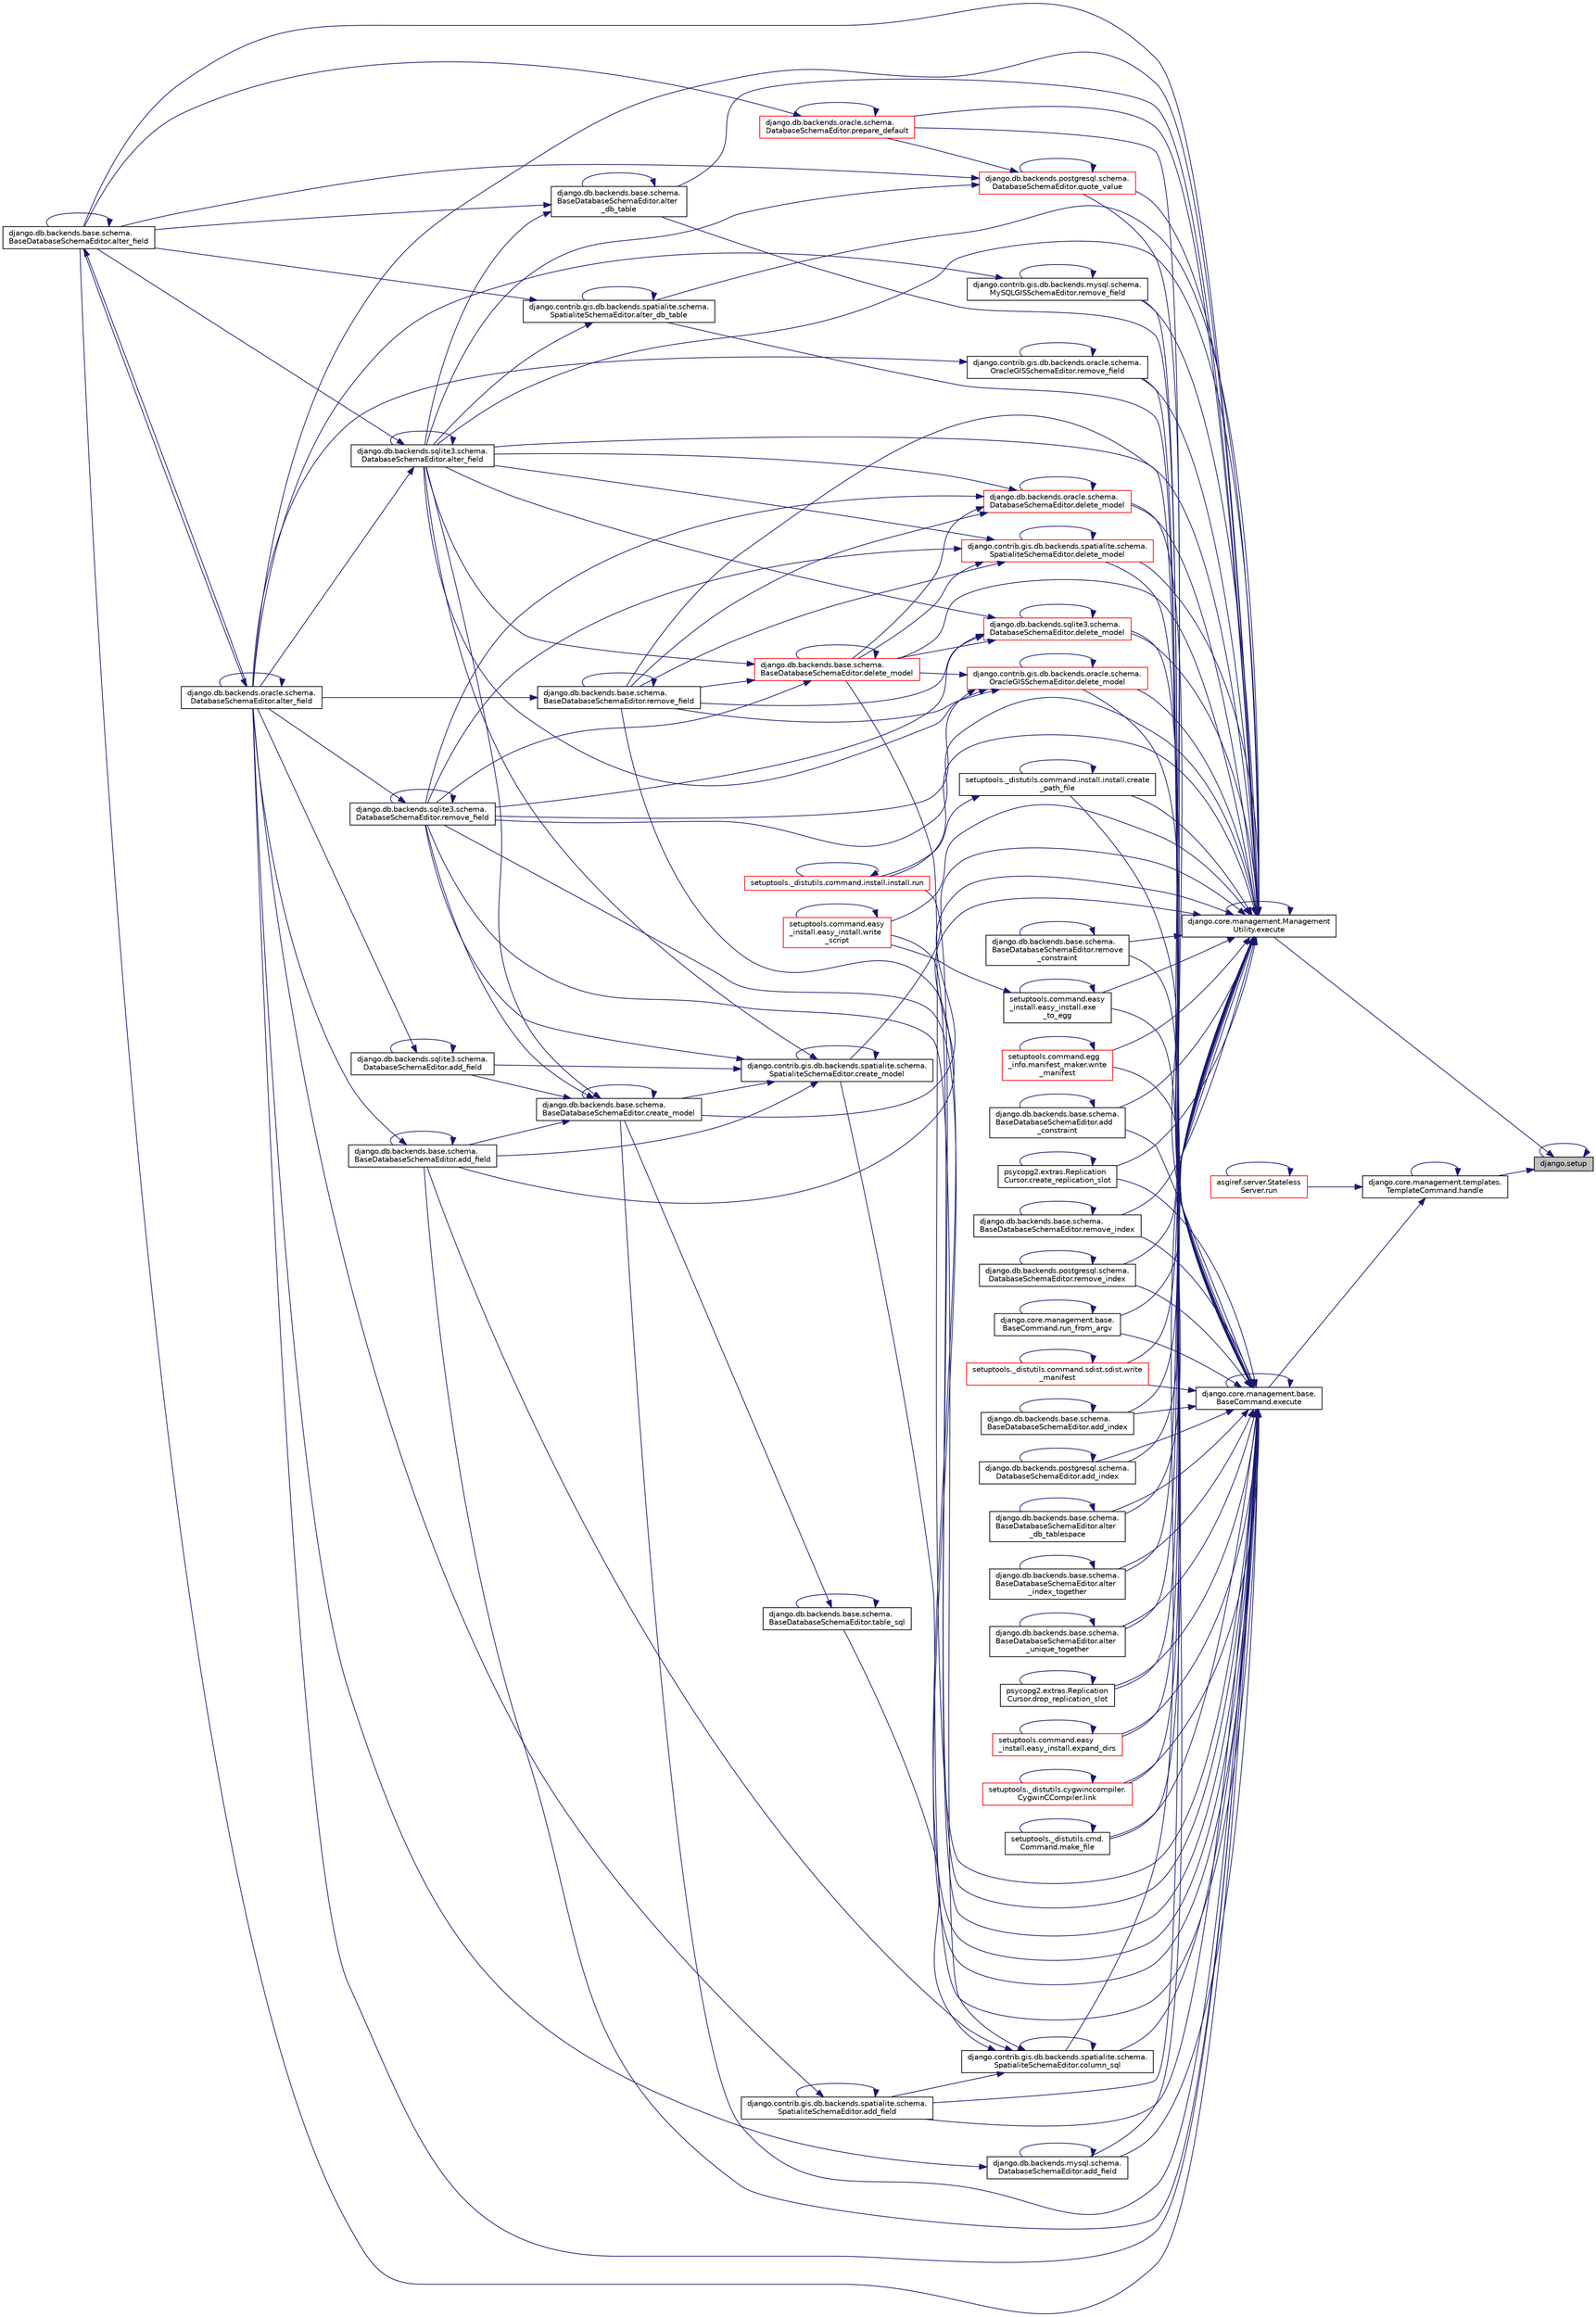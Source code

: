 digraph "django.setup"
{
 // LATEX_PDF_SIZE
  edge [fontname="Helvetica",fontsize="10",labelfontname="Helvetica",labelfontsize="10"];
  node [fontname="Helvetica",fontsize="10",shape=record];
  rankdir="RL";
  Node1 [label="django.setup",height=0.2,width=0.4,color="black", fillcolor="grey75", style="filled", fontcolor="black",tooltip=" "];
  Node1 -> Node2 [dir="back",color="midnightblue",fontsize="10",style="solid",fontname="Helvetica"];
  Node2 [label="django.core.management.Management\lUtility.execute",height=0.2,width=0.4,color="black", fillcolor="white", style="filled",URL="$dd/dbf/classdjango_1_1core_1_1management_1_1_management_utility.html#a0ce04752f34bec18d58356f1bda05b74",tooltip=" "];
  Node2 -> Node3 [dir="back",color="midnightblue",fontsize="10",style="solid",fontname="Helvetica"];
  Node3 [label="django.db.backends.base.schema.\lBaseDatabaseSchemaEditor.add\l_constraint",height=0.2,width=0.4,color="black", fillcolor="white", style="filled",URL="$d7/d55/classdjango_1_1db_1_1backends_1_1base_1_1schema_1_1_base_database_schema_editor.html#a61de1c3cba86c7877b5ea3a70022b6d4",tooltip=" "];
  Node3 -> Node3 [dir="back",color="midnightblue",fontsize="10",style="solid",fontname="Helvetica"];
  Node2 -> Node4 [dir="back",color="midnightblue",fontsize="10",style="solid",fontname="Helvetica"];
  Node4 [label="django.contrib.gis.db.backends.spatialite.schema.\lSpatialiteSchemaEditor.add_field",height=0.2,width=0.4,color="black", fillcolor="white", style="filled",URL="$da/dec/classdjango_1_1contrib_1_1gis_1_1db_1_1backends_1_1spatialite_1_1schema_1_1_spatialite_schema_editor.html#abb80ee8b31babcd12964eee5f00210e8",tooltip=" "];
  Node4 -> Node4 [dir="back",color="midnightblue",fontsize="10",style="solid",fontname="Helvetica"];
  Node4 -> Node5 [dir="back",color="midnightblue",fontsize="10",style="solid",fontname="Helvetica"];
  Node5 [label="django.db.backends.oracle.schema.\lDatabaseSchemaEditor.alter_field",height=0.2,width=0.4,color="black", fillcolor="white", style="filled",URL="$d7/db6/classdjango_1_1db_1_1backends_1_1oracle_1_1schema_1_1_database_schema_editor.html#a5b01701c9307285a003263949056a7d9",tooltip=" "];
  Node5 -> Node6 [dir="back",color="midnightblue",fontsize="10",style="solid",fontname="Helvetica"];
  Node6 [label="django.db.backends.base.schema.\lBaseDatabaseSchemaEditor.alter_field",height=0.2,width=0.4,color="black", fillcolor="white", style="filled",URL="$d7/d55/classdjango_1_1db_1_1backends_1_1base_1_1schema_1_1_base_database_schema_editor.html#a1e98c7754ae075b963c62a50de4b3009",tooltip=" "];
  Node6 -> Node6 [dir="back",color="midnightblue",fontsize="10",style="solid",fontname="Helvetica"];
  Node6 -> Node5 [dir="back",color="midnightblue",fontsize="10",style="solid",fontname="Helvetica"];
  Node5 -> Node5 [dir="back",color="midnightblue",fontsize="10",style="solid",fontname="Helvetica"];
  Node2 -> Node7 [dir="back",color="midnightblue",fontsize="10",style="solid",fontname="Helvetica"];
  Node7 [label="django.db.backends.base.schema.\lBaseDatabaseSchemaEditor.add_field",height=0.2,width=0.4,color="black", fillcolor="white", style="filled",URL="$d7/d55/classdjango_1_1db_1_1backends_1_1base_1_1schema_1_1_base_database_schema_editor.html#a84ef3042191ba412b44109adbff44be7",tooltip=" "];
  Node7 -> Node7 [dir="back",color="midnightblue",fontsize="10",style="solid",fontname="Helvetica"];
  Node7 -> Node5 [dir="back",color="midnightblue",fontsize="10",style="solid",fontname="Helvetica"];
  Node2 -> Node8 [dir="back",color="midnightblue",fontsize="10",style="solid",fontname="Helvetica"];
  Node8 [label="django.db.backends.mysql.schema.\lDatabaseSchemaEditor.add_field",height=0.2,width=0.4,color="black", fillcolor="white", style="filled",URL="$d7/d2a/classdjango_1_1db_1_1backends_1_1mysql_1_1schema_1_1_database_schema_editor.html#aaf7a2aa1f29921bab1bcb2ad3ba19a99",tooltip=" "];
  Node8 -> Node8 [dir="back",color="midnightblue",fontsize="10",style="solid",fontname="Helvetica"];
  Node8 -> Node5 [dir="back",color="midnightblue",fontsize="10",style="solid",fontname="Helvetica"];
  Node2 -> Node9 [dir="back",color="midnightblue",fontsize="10",style="solid",fontname="Helvetica"];
  Node9 [label="django.db.backends.base.schema.\lBaseDatabaseSchemaEditor.add_index",height=0.2,width=0.4,color="black", fillcolor="white", style="filled",URL="$d7/d55/classdjango_1_1db_1_1backends_1_1base_1_1schema_1_1_base_database_schema_editor.html#af979a7da196adbeb188880f18906e3a5",tooltip=" "];
  Node9 -> Node9 [dir="back",color="midnightblue",fontsize="10",style="solid",fontname="Helvetica"];
  Node2 -> Node10 [dir="back",color="midnightblue",fontsize="10",style="solid",fontname="Helvetica"];
  Node10 [label="django.db.backends.postgresql.schema.\lDatabaseSchemaEditor.add_index",height=0.2,width=0.4,color="black", fillcolor="white", style="filled",URL="$d9/d06/classdjango_1_1db_1_1backends_1_1postgresql_1_1schema_1_1_database_schema_editor.html#aeff7a817bcc5ecf8385eada59799451d",tooltip=" "];
  Node10 -> Node10 [dir="back",color="midnightblue",fontsize="10",style="solid",fontname="Helvetica"];
  Node2 -> Node11 [dir="back",color="midnightblue",fontsize="10",style="solid",fontname="Helvetica"];
  Node11 [label="django.db.backends.base.schema.\lBaseDatabaseSchemaEditor.alter\l_db_table",height=0.2,width=0.4,color="black", fillcolor="white", style="filled",URL="$d7/d55/classdjango_1_1db_1_1backends_1_1base_1_1schema_1_1_base_database_schema_editor.html#a2d4495604fac1f3741dc4fc4da6bd159",tooltip=" "];
  Node11 -> Node11 [dir="back",color="midnightblue",fontsize="10",style="solid",fontname="Helvetica"];
  Node11 -> Node6 [dir="back",color="midnightblue",fontsize="10",style="solid",fontname="Helvetica"];
  Node11 -> Node12 [dir="back",color="midnightblue",fontsize="10",style="solid",fontname="Helvetica"];
  Node12 [label="django.db.backends.sqlite3.schema.\lDatabaseSchemaEditor.alter_field",height=0.2,width=0.4,color="black", fillcolor="white", style="filled",URL="$d0/dfb/classdjango_1_1db_1_1backends_1_1sqlite3_1_1schema_1_1_database_schema_editor.html#a7d46751f4c7f167f0e2d6416c2e6b155",tooltip=" "];
  Node12 -> Node6 [dir="back",color="midnightblue",fontsize="10",style="solid",fontname="Helvetica"];
  Node12 -> Node5 [dir="back",color="midnightblue",fontsize="10",style="solid",fontname="Helvetica"];
  Node12 -> Node12 [dir="back",color="midnightblue",fontsize="10",style="solid",fontname="Helvetica"];
  Node2 -> Node13 [dir="back",color="midnightblue",fontsize="10",style="solid",fontname="Helvetica"];
  Node13 [label="django.contrib.gis.db.backends.spatialite.schema.\lSpatialiteSchemaEditor.alter_db_table",height=0.2,width=0.4,color="black", fillcolor="white", style="filled",URL="$da/dec/classdjango_1_1contrib_1_1gis_1_1db_1_1backends_1_1spatialite_1_1schema_1_1_spatialite_schema_editor.html#aa633662c58f852bcf5fbe971a6a3ca2a",tooltip=" "];
  Node13 -> Node13 [dir="back",color="midnightblue",fontsize="10",style="solid",fontname="Helvetica"];
  Node13 -> Node6 [dir="back",color="midnightblue",fontsize="10",style="solid",fontname="Helvetica"];
  Node13 -> Node12 [dir="back",color="midnightblue",fontsize="10",style="solid",fontname="Helvetica"];
  Node2 -> Node14 [dir="back",color="midnightblue",fontsize="10",style="solid",fontname="Helvetica"];
  Node14 [label="django.db.backends.base.schema.\lBaseDatabaseSchemaEditor.alter\l_db_tablespace",height=0.2,width=0.4,color="black", fillcolor="white", style="filled",URL="$d7/d55/classdjango_1_1db_1_1backends_1_1base_1_1schema_1_1_base_database_schema_editor.html#a9de69f60ededa0b4f41153caf2f4397d",tooltip=" "];
  Node14 -> Node14 [dir="back",color="midnightblue",fontsize="10",style="solid",fontname="Helvetica"];
  Node2 -> Node6 [dir="back",color="midnightblue",fontsize="10",style="solid",fontname="Helvetica"];
  Node2 -> Node5 [dir="back",color="midnightblue",fontsize="10",style="solid",fontname="Helvetica"];
  Node2 -> Node12 [dir="back",color="midnightblue",fontsize="10",style="solid",fontname="Helvetica"];
  Node2 -> Node15 [dir="back",color="midnightblue",fontsize="10",style="solid",fontname="Helvetica"];
  Node15 [label="django.db.backends.base.schema.\lBaseDatabaseSchemaEditor.alter\l_index_together",height=0.2,width=0.4,color="black", fillcolor="white", style="filled",URL="$d7/d55/classdjango_1_1db_1_1backends_1_1base_1_1schema_1_1_base_database_schema_editor.html#a72b130d76b62c2049062a9474ee89244",tooltip=" "];
  Node15 -> Node15 [dir="back",color="midnightblue",fontsize="10",style="solid",fontname="Helvetica"];
  Node2 -> Node16 [dir="back",color="midnightblue",fontsize="10",style="solid",fontname="Helvetica"];
  Node16 [label="django.db.backends.base.schema.\lBaseDatabaseSchemaEditor.alter\l_unique_together",height=0.2,width=0.4,color="black", fillcolor="white", style="filled",URL="$d7/d55/classdjango_1_1db_1_1backends_1_1base_1_1schema_1_1_base_database_schema_editor.html#ab186583c0a27fd2fb8fa3d10928324f7",tooltip=" "];
  Node16 -> Node16 [dir="back",color="midnightblue",fontsize="10",style="solid",fontname="Helvetica"];
  Node2 -> Node17 [dir="back",color="midnightblue",fontsize="10",style="solid",fontname="Helvetica"];
  Node17 [label="django.contrib.gis.db.backends.spatialite.schema.\lSpatialiteSchemaEditor.column_sql",height=0.2,width=0.4,color="black", fillcolor="white", style="filled",URL="$da/dec/classdjango_1_1contrib_1_1gis_1_1db_1_1backends_1_1spatialite_1_1schema_1_1_spatialite_schema_editor.html#a0421b7e77616a121487fd068d53ee024",tooltip=" "];
  Node17 -> Node4 [dir="back",color="midnightblue",fontsize="10",style="solid",fontname="Helvetica"];
  Node17 -> Node7 [dir="back",color="midnightblue",fontsize="10",style="solid",fontname="Helvetica"];
  Node17 -> Node17 [dir="back",color="midnightblue",fontsize="10",style="solid",fontname="Helvetica"];
  Node17 -> Node18 [dir="back",color="midnightblue",fontsize="10",style="solid",fontname="Helvetica"];
  Node18 [label="django.db.backends.sqlite3.schema.\lDatabaseSchemaEditor.remove_field",height=0.2,width=0.4,color="black", fillcolor="white", style="filled",URL="$d0/dfb/classdjango_1_1db_1_1backends_1_1sqlite3_1_1schema_1_1_database_schema_editor.html#ae22ee9d32c96a0b4655ecb64f293e39b",tooltip=" "];
  Node18 -> Node5 [dir="back",color="midnightblue",fontsize="10",style="solid",fontname="Helvetica"];
  Node18 -> Node18 [dir="back",color="midnightblue",fontsize="10",style="solid",fontname="Helvetica"];
  Node17 -> Node19 [dir="back",color="midnightblue",fontsize="10",style="solid",fontname="Helvetica"];
  Node19 [label="django.db.backends.base.schema.\lBaseDatabaseSchemaEditor.table_sql",height=0.2,width=0.4,color="black", fillcolor="white", style="filled",URL="$d7/d55/classdjango_1_1db_1_1backends_1_1base_1_1schema_1_1_base_database_schema_editor.html#aafce4ec4267e234655026bcaa897d931",tooltip=" "];
  Node19 -> Node20 [dir="back",color="midnightblue",fontsize="10",style="solid",fontname="Helvetica"];
  Node20 [label="django.db.backends.base.schema.\lBaseDatabaseSchemaEditor.create_model",height=0.2,width=0.4,color="black", fillcolor="white", style="filled",URL="$d7/d55/classdjango_1_1db_1_1backends_1_1base_1_1schema_1_1_base_database_schema_editor.html#a7150ab080c86d910615971eaa1bfef49",tooltip=" "];
  Node20 -> Node7 [dir="back",color="midnightblue",fontsize="10",style="solid",fontname="Helvetica"];
  Node20 -> Node21 [dir="back",color="midnightblue",fontsize="10",style="solid",fontname="Helvetica"];
  Node21 [label="django.db.backends.sqlite3.schema.\lDatabaseSchemaEditor.add_field",height=0.2,width=0.4,color="black", fillcolor="white", style="filled",URL="$d0/dfb/classdjango_1_1db_1_1backends_1_1sqlite3_1_1schema_1_1_database_schema_editor.html#a9722f8978554d928cf1edf3c523fc63b",tooltip=" "];
  Node21 -> Node21 [dir="back",color="midnightblue",fontsize="10",style="solid",fontname="Helvetica"];
  Node21 -> Node5 [dir="back",color="midnightblue",fontsize="10",style="solid",fontname="Helvetica"];
  Node20 -> Node12 [dir="back",color="midnightblue",fontsize="10",style="solid",fontname="Helvetica"];
  Node20 -> Node20 [dir="back",color="midnightblue",fontsize="10",style="solid",fontname="Helvetica"];
  Node20 -> Node18 [dir="back",color="midnightblue",fontsize="10",style="solid",fontname="Helvetica"];
  Node19 -> Node19 [dir="back",color="midnightblue",fontsize="10",style="solid",fontname="Helvetica"];
  Node2 -> Node22 [dir="back",color="midnightblue",fontsize="10",style="solid",fontname="Helvetica"];
  Node22 [label="django.contrib.gis.db.backends.spatialite.schema.\lSpatialiteSchemaEditor.create_model",height=0.2,width=0.4,color="black", fillcolor="white", style="filled",URL="$da/dec/classdjango_1_1contrib_1_1gis_1_1db_1_1backends_1_1spatialite_1_1schema_1_1_spatialite_schema_editor.html#afe72784dbd83f11f480baa347e690370",tooltip=" "];
  Node22 -> Node7 [dir="back",color="midnightblue",fontsize="10",style="solid",fontname="Helvetica"];
  Node22 -> Node21 [dir="back",color="midnightblue",fontsize="10",style="solid",fontname="Helvetica"];
  Node22 -> Node12 [dir="back",color="midnightblue",fontsize="10",style="solid",fontname="Helvetica"];
  Node22 -> Node22 [dir="back",color="midnightblue",fontsize="10",style="solid",fontname="Helvetica"];
  Node22 -> Node20 [dir="back",color="midnightblue",fontsize="10",style="solid",fontname="Helvetica"];
  Node22 -> Node18 [dir="back",color="midnightblue",fontsize="10",style="solid",fontname="Helvetica"];
  Node2 -> Node20 [dir="back",color="midnightblue",fontsize="10",style="solid",fontname="Helvetica"];
  Node2 -> Node23 [dir="back",color="midnightblue",fontsize="10",style="solid",fontname="Helvetica"];
  Node23 [label="setuptools._distutils.command.install.install.create\l_path_file",height=0.2,width=0.4,color="black", fillcolor="white", style="filled",URL="$de/df7/classsetuptools_1_1__distutils_1_1command_1_1install_1_1install.html#a9e2261365edef5c6f49646fb68527f8b",tooltip=" "];
  Node23 -> Node23 [dir="back",color="midnightblue",fontsize="10",style="solid",fontname="Helvetica"];
  Node23 -> Node24 [dir="back",color="midnightblue",fontsize="10",style="solid",fontname="Helvetica"];
  Node24 [label="setuptools._distutils.command.install.install.run",height=0.2,width=0.4,color="red", fillcolor="white", style="filled",URL="$de/df7/classsetuptools_1_1__distutils_1_1command_1_1install_1_1install.html#ae12edd991819be7f8cb0ca36de30c3ed",tooltip=" "];
  Node24 -> Node24 [dir="back",color="midnightblue",fontsize="10",style="solid",fontname="Helvetica"];
  Node2 -> Node27 [dir="back",color="midnightblue",fontsize="10",style="solid",fontname="Helvetica"];
  Node27 [label="psycopg2.extras.Replication\lCursor.create_replication_slot",height=0.2,width=0.4,color="black", fillcolor="white", style="filled",URL="$d7/d59/classpsycopg2_1_1extras_1_1_replication_cursor.html#ad602c0c4f87fe3e8d7710420eccc84ab",tooltip=" "];
  Node27 -> Node27 [dir="back",color="midnightblue",fontsize="10",style="solid",fontname="Helvetica"];
  Node2 -> Node28 [dir="back",color="midnightblue",fontsize="10",style="solid",fontname="Helvetica"];
  Node28 [label="django.contrib.gis.db.backends.oracle.schema.\lOracleGISSchemaEditor.delete_model",height=0.2,width=0.4,color="red", fillcolor="white", style="filled",URL="$da/d64/classdjango_1_1contrib_1_1gis_1_1db_1_1backends_1_1oracle_1_1schema_1_1_oracle_g_i_s_schema_editor.html#a2cde883bef91217096a8f505d8950744",tooltip=" "];
  Node28 -> Node12 [dir="back",color="midnightblue",fontsize="10",style="solid",fontname="Helvetica"];
  Node28 -> Node28 [dir="back",color="midnightblue",fontsize="10",style="solid",fontname="Helvetica"];
  Node28 -> Node29 [dir="back",color="midnightblue",fontsize="10",style="solid",fontname="Helvetica"];
  Node29 [label="django.db.backends.base.schema.\lBaseDatabaseSchemaEditor.delete_model",height=0.2,width=0.4,color="red", fillcolor="white", style="filled",URL="$d7/d55/classdjango_1_1db_1_1backends_1_1base_1_1schema_1_1_base_database_schema_editor.html#a9bffa8d742fa21c27c67ec30e8716c0d",tooltip=" "];
  Node29 -> Node12 [dir="back",color="midnightblue",fontsize="10",style="solid",fontname="Helvetica"];
  Node29 -> Node29 [dir="back",color="midnightblue",fontsize="10",style="solid",fontname="Helvetica"];
  Node29 -> Node31 [dir="back",color="midnightblue",fontsize="10",style="solid",fontname="Helvetica"];
  Node31 [label="django.db.backends.base.schema.\lBaseDatabaseSchemaEditor.remove_field",height=0.2,width=0.4,color="black", fillcolor="white", style="filled",URL="$d7/d55/classdjango_1_1db_1_1backends_1_1base_1_1schema_1_1_base_database_schema_editor.html#a6f95ae52a38e653d923168aaed385c5c",tooltip=" "];
  Node31 -> Node5 [dir="back",color="midnightblue",fontsize="10",style="solid",fontname="Helvetica"];
  Node31 -> Node31 [dir="back",color="midnightblue",fontsize="10",style="solid",fontname="Helvetica"];
  Node29 -> Node18 [dir="back",color="midnightblue",fontsize="10",style="solid",fontname="Helvetica"];
  Node28 -> Node31 [dir="back",color="midnightblue",fontsize="10",style="solid",fontname="Helvetica"];
  Node28 -> Node18 [dir="back",color="midnightblue",fontsize="10",style="solid",fontname="Helvetica"];
  Node2 -> Node29 [dir="back",color="midnightblue",fontsize="10",style="solid",fontname="Helvetica"];
  Node2 -> Node32 [dir="back",color="midnightblue",fontsize="10",style="solid",fontname="Helvetica"];
  Node32 [label="django.db.backends.oracle.schema.\lDatabaseSchemaEditor.delete_model",height=0.2,width=0.4,color="red", fillcolor="white", style="filled",URL="$d7/db6/classdjango_1_1db_1_1backends_1_1oracle_1_1schema_1_1_database_schema_editor.html#a5244883b31e075305aff8b1b54094999",tooltip=" "];
  Node32 -> Node12 [dir="back",color="midnightblue",fontsize="10",style="solid",fontname="Helvetica"];
  Node32 -> Node29 [dir="back",color="midnightblue",fontsize="10",style="solid",fontname="Helvetica"];
  Node32 -> Node32 [dir="back",color="midnightblue",fontsize="10",style="solid",fontname="Helvetica"];
  Node32 -> Node31 [dir="back",color="midnightblue",fontsize="10",style="solid",fontname="Helvetica"];
  Node32 -> Node18 [dir="back",color="midnightblue",fontsize="10",style="solid",fontname="Helvetica"];
  Node2 -> Node33 [dir="back",color="midnightblue",fontsize="10",style="solid",fontname="Helvetica"];
  Node33 [label="django.contrib.gis.db.backends.spatialite.schema.\lSpatialiteSchemaEditor.delete_model",height=0.2,width=0.4,color="red", fillcolor="white", style="filled",URL="$da/dec/classdjango_1_1contrib_1_1gis_1_1db_1_1backends_1_1spatialite_1_1schema_1_1_spatialite_schema_editor.html#a6b9280bdda8121896811437f1457bf89",tooltip=" "];
  Node33 -> Node12 [dir="back",color="midnightblue",fontsize="10",style="solid",fontname="Helvetica"];
  Node33 -> Node29 [dir="back",color="midnightblue",fontsize="10",style="solid",fontname="Helvetica"];
  Node33 -> Node33 [dir="back",color="midnightblue",fontsize="10",style="solid",fontname="Helvetica"];
  Node33 -> Node31 [dir="back",color="midnightblue",fontsize="10",style="solid",fontname="Helvetica"];
  Node33 -> Node18 [dir="back",color="midnightblue",fontsize="10",style="solid",fontname="Helvetica"];
  Node2 -> Node34 [dir="back",color="midnightblue",fontsize="10",style="solid",fontname="Helvetica"];
  Node34 [label="django.db.backends.sqlite3.schema.\lDatabaseSchemaEditor.delete_model",height=0.2,width=0.4,color="red", fillcolor="white", style="filled",URL="$d0/dfb/classdjango_1_1db_1_1backends_1_1sqlite3_1_1schema_1_1_database_schema_editor.html#af8f3ffd1f32155372ae07a05aec9d00a",tooltip=" "];
  Node34 -> Node12 [dir="back",color="midnightblue",fontsize="10",style="solid",fontname="Helvetica"];
  Node34 -> Node29 [dir="back",color="midnightblue",fontsize="10",style="solid",fontname="Helvetica"];
  Node34 -> Node34 [dir="back",color="midnightblue",fontsize="10",style="solid",fontname="Helvetica"];
  Node34 -> Node31 [dir="back",color="midnightblue",fontsize="10",style="solid",fontname="Helvetica"];
  Node34 -> Node18 [dir="back",color="midnightblue",fontsize="10",style="solid",fontname="Helvetica"];
  Node2 -> Node35 [dir="back",color="midnightblue",fontsize="10",style="solid",fontname="Helvetica"];
  Node35 [label="psycopg2.extras.Replication\lCursor.drop_replication_slot",height=0.2,width=0.4,color="black", fillcolor="white", style="filled",URL="$d7/d59/classpsycopg2_1_1extras_1_1_replication_cursor.html#aa8a99705ee7a0099b271217c8df7070b",tooltip=" "];
  Node35 -> Node35 [dir="back",color="midnightblue",fontsize="10",style="solid",fontname="Helvetica"];
  Node2 -> Node36 [dir="back",color="midnightblue",fontsize="10",style="solid",fontname="Helvetica"];
  Node36 [label="setuptools.command.easy\l_install.easy_install.exe\l_to_egg",height=0.2,width=0.4,color="black", fillcolor="white", style="filled",URL="$da/d83/classsetuptools_1_1command_1_1easy__install_1_1easy__install.html#a6f10cb0ea951a92815d653d2c0dca597",tooltip=" "];
  Node36 -> Node36 [dir="back",color="midnightblue",fontsize="10",style="solid",fontname="Helvetica"];
  Node36 -> Node37 [dir="back",color="midnightblue",fontsize="10",style="solid",fontname="Helvetica"];
  Node37 [label="setuptools.command.easy\l_install.easy_install.write\l_script",height=0.2,width=0.4,color="red", fillcolor="white", style="filled",URL="$da/d83/classsetuptools_1_1command_1_1easy__install_1_1easy__install.html#ac39a37c389cdaef20825f497e941c018",tooltip=" "];
  Node37 -> Node37 [dir="back",color="midnightblue",fontsize="10",style="solid",fontname="Helvetica"];
  Node2 -> Node2 [dir="back",color="midnightblue",fontsize="10",style="solid",fontname="Helvetica"];
  Node2 -> Node654 [dir="back",color="midnightblue",fontsize="10",style="solid",fontname="Helvetica"];
  Node654 [label="setuptools.command.easy\l_install.easy_install.expand_dirs",height=0.2,width=0.4,color="red", fillcolor="white", style="filled",URL="$da/d83/classsetuptools_1_1command_1_1easy__install_1_1easy__install.html#aa80f434db80539ca073e81f40d71ffb8",tooltip=" "];
  Node654 -> Node654 [dir="back",color="midnightblue",fontsize="10",style="solid",fontname="Helvetica"];
  Node2 -> Node655 [dir="back",color="midnightblue",fontsize="10",style="solid",fontname="Helvetica"];
  Node655 [label="setuptools._distutils.cygwinccompiler.\lCygwinCCompiler.link",height=0.2,width=0.4,color="red", fillcolor="white", style="filled",URL="$d5/d19/classsetuptools_1_1__distutils_1_1cygwinccompiler_1_1_cygwin_c_compiler.html#adf60750f2fa91bae514c22f726a80768",tooltip=" "];
  Node655 -> Node655 [dir="back",color="midnightblue",fontsize="10",style="solid",fontname="Helvetica"];
  Node2 -> Node662 [dir="back",color="midnightblue",fontsize="10",style="solid",fontname="Helvetica"];
  Node662 [label="setuptools._distutils.cmd.\lCommand.make_file",height=0.2,width=0.4,color="black", fillcolor="white", style="filled",URL="$dd/df5/classsetuptools_1_1__distutils_1_1cmd_1_1_command.html#ab3d3a89fe0d6c0aa4d8b92ef5c2dce66",tooltip=" "];
  Node662 -> Node662 [dir="back",color="midnightblue",fontsize="10",style="solid",fontname="Helvetica"];
  Node2 -> Node663 [dir="back",color="midnightblue",fontsize="10",style="solid",fontname="Helvetica"];
  Node663 [label="django.db.backends.oracle.schema.\lDatabaseSchemaEditor.prepare_default",height=0.2,width=0.4,color="red", fillcolor="white", style="filled",URL="$d7/db6/classdjango_1_1db_1_1backends_1_1oracle_1_1schema_1_1_database_schema_editor.html#af9630487ef01ee2345049cd894619d15",tooltip=" "];
  Node663 -> Node6 [dir="back",color="midnightblue",fontsize="10",style="solid",fontname="Helvetica"];
  Node663 -> Node663 [dir="back",color="midnightblue",fontsize="10",style="solid",fontname="Helvetica"];
  Node2 -> Node665 [dir="back",color="midnightblue",fontsize="10",style="solid",fontname="Helvetica"];
  Node665 [label="django.db.backends.postgresql.schema.\lDatabaseSchemaEditor.quote_value",height=0.2,width=0.4,color="red", fillcolor="white", style="filled",URL="$d9/d06/classdjango_1_1db_1_1backends_1_1postgresql_1_1schema_1_1_database_schema_editor.html#ac374563bbc58b6159d7d99d9d521fd46",tooltip=" "];
  Node665 -> Node6 [dir="back",color="midnightblue",fontsize="10",style="solid",fontname="Helvetica"];
  Node665 -> Node12 [dir="back",color="midnightblue",fontsize="10",style="solid",fontname="Helvetica"];
  Node665 -> Node663 [dir="back",color="midnightblue",fontsize="10",style="solid",fontname="Helvetica"];
  Node665 -> Node665 [dir="back",color="midnightblue",fontsize="10",style="solid",fontname="Helvetica"];
  Node2 -> Node667 [dir="back",color="midnightblue",fontsize="10",style="solid",fontname="Helvetica"];
  Node667 [label="django.db.backends.base.schema.\lBaseDatabaseSchemaEditor.remove\l_constraint",height=0.2,width=0.4,color="black", fillcolor="white", style="filled",URL="$d7/d55/classdjango_1_1db_1_1backends_1_1base_1_1schema_1_1_base_database_schema_editor.html#a0e7fb0dca5a96fa23064eef778f48869",tooltip=" "];
  Node667 -> Node667 [dir="back",color="midnightblue",fontsize="10",style="solid",fontname="Helvetica"];
  Node2 -> Node668 [dir="back",color="midnightblue",fontsize="10",style="solid",fontname="Helvetica"];
  Node668 [label="django.contrib.gis.db.backends.mysql.schema.\lMySQLGISSchemaEditor.remove_field",height=0.2,width=0.4,color="black", fillcolor="white", style="filled",URL="$db/d38/classdjango_1_1contrib_1_1gis_1_1db_1_1backends_1_1mysql_1_1schema_1_1_my_s_q_l_g_i_s_schema_editor.html#aeac2b7bb24c2522a7e582486de7014bb",tooltip=" "];
  Node668 -> Node5 [dir="back",color="midnightblue",fontsize="10",style="solid",fontname="Helvetica"];
  Node668 -> Node668 [dir="back",color="midnightblue",fontsize="10",style="solid",fontname="Helvetica"];
  Node2 -> Node669 [dir="back",color="midnightblue",fontsize="10",style="solid",fontname="Helvetica"];
  Node669 [label="django.contrib.gis.db.backends.oracle.schema.\lOracleGISSchemaEditor.remove_field",height=0.2,width=0.4,color="black", fillcolor="white", style="filled",URL="$da/d64/classdjango_1_1contrib_1_1gis_1_1db_1_1backends_1_1oracle_1_1schema_1_1_oracle_g_i_s_schema_editor.html#a6bfba9bf991ed7bec75248bac97b3bf6",tooltip=" "];
  Node669 -> Node5 [dir="back",color="midnightblue",fontsize="10",style="solid",fontname="Helvetica"];
  Node669 -> Node669 [dir="back",color="midnightblue",fontsize="10",style="solid",fontname="Helvetica"];
  Node2 -> Node31 [dir="back",color="midnightblue",fontsize="10",style="solid",fontname="Helvetica"];
  Node2 -> Node18 [dir="back",color="midnightblue",fontsize="10",style="solid",fontname="Helvetica"];
  Node2 -> Node670 [dir="back",color="midnightblue",fontsize="10",style="solid",fontname="Helvetica"];
  Node670 [label="django.db.backends.base.schema.\lBaseDatabaseSchemaEditor.remove_index",height=0.2,width=0.4,color="black", fillcolor="white", style="filled",URL="$d7/d55/classdjango_1_1db_1_1backends_1_1base_1_1schema_1_1_base_database_schema_editor.html#a6e95a5679f739f9fcdb35a81836ba306",tooltip=" "];
  Node670 -> Node670 [dir="back",color="midnightblue",fontsize="10",style="solid",fontname="Helvetica"];
  Node2 -> Node671 [dir="back",color="midnightblue",fontsize="10",style="solid",fontname="Helvetica"];
  Node671 [label="django.db.backends.postgresql.schema.\lDatabaseSchemaEditor.remove_index",height=0.2,width=0.4,color="black", fillcolor="white", style="filled",URL="$d9/d06/classdjango_1_1db_1_1backends_1_1postgresql_1_1schema_1_1_database_schema_editor.html#aac1f726feba15e963a8a7bdf4b212984",tooltip=" "];
  Node671 -> Node671 [dir="back",color="midnightblue",fontsize="10",style="solid",fontname="Helvetica"];
  Node2 -> Node24 [dir="back",color="midnightblue",fontsize="10",style="solid",fontname="Helvetica"];
  Node2 -> Node672 [dir="back",color="midnightblue",fontsize="10",style="solid",fontname="Helvetica"];
  Node672 [label="django.core.management.base.\lBaseCommand.run_from_argv",height=0.2,width=0.4,color="black", fillcolor="white", style="filled",URL="$db/da3/classdjango_1_1core_1_1management_1_1base_1_1_base_command.html#a101b82321848e3c6056974fceb4ca635",tooltip=" "];
  Node672 -> Node672 [dir="back",color="midnightblue",fontsize="10",style="solid",fontname="Helvetica"];
  Node2 -> Node673 [dir="back",color="midnightblue",fontsize="10",style="solid",fontname="Helvetica"];
  Node673 [label="setuptools._distutils.command.sdist.sdist.write\l_manifest",height=0.2,width=0.4,color="red", fillcolor="white", style="filled",URL="$d1/dd7/classsetuptools_1_1__distutils_1_1command_1_1sdist_1_1sdist.html#a70596d45359ff9b18a4895628b9b5629",tooltip=" "];
  Node673 -> Node673 [dir="back",color="midnightblue",fontsize="10",style="solid",fontname="Helvetica"];
  Node2 -> Node676 [dir="back",color="midnightblue",fontsize="10",style="solid",fontname="Helvetica"];
  Node676 [label="setuptools.command.egg\l_info.manifest_maker.write\l_manifest",height=0.2,width=0.4,color="red", fillcolor="white", style="filled",URL="$df/d4c/classsetuptools_1_1command_1_1egg__info_1_1manifest__maker.html#abb201f5da34012395bbc74a7294f193b",tooltip=" "];
  Node676 -> Node676 [dir="back",color="midnightblue",fontsize="10",style="solid",fontname="Helvetica"];
  Node2 -> Node37 [dir="back",color="midnightblue",fontsize="10",style="solid",fontname="Helvetica"];
  Node1 -> Node678 [dir="back",color="midnightblue",fontsize="10",style="solid",fontname="Helvetica"];
  Node678 [label="django.core.management.templates.\lTemplateCommand.handle",height=0.2,width=0.4,color="black", fillcolor="white", style="filled",URL="$d1/dd1/classdjango_1_1core_1_1management_1_1templates_1_1_template_command.html#a8bd0ef38d8f841d0de38bd627fde96e6",tooltip=" "];
  Node678 -> Node26 [dir="back",color="midnightblue",fontsize="10",style="solid",fontname="Helvetica"];
  Node26 [label="django.core.management.base.\lBaseCommand.execute",height=0.2,width=0.4,color="black", fillcolor="white", style="filled",URL="$db/da3/classdjango_1_1core_1_1management_1_1base_1_1_base_command.html#a900029c213c1456bbd6f8e5b8ead2201",tooltip=" "];
  Node26 -> Node3 [dir="back",color="midnightblue",fontsize="10",style="solid",fontname="Helvetica"];
  Node26 -> Node4 [dir="back",color="midnightblue",fontsize="10",style="solid",fontname="Helvetica"];
  Node26 -> Node7 [dir="back",color="midnightblue",fontsize="10",style="solid",fontname="Helvetica"];
  Node26 -> Node8 [dir="back",color="midnightblue",fontsize="10",style="solid",fontname="Helvetica"];
  Node26 -> Node9 [dir="back",color="midnightblue",fontsize="10",style="solid",fontname="Helvetica"];
  Node26 -> Node10 [dir="back",color="midnightblue",fontsize="10",style="solid",fontname="Helvetica"];
  Node26 -> Node11 [dir="back",color="midnightblue",fontsize="10",style="solid",fontname="Helvetica"];
  Node26 -> Node13 [dir="back",color="midnightblue",fontsize="10",style="solid",fontname="Helvetica"];
  Node26 -> Node14 [dir="back",color="midnightblue",fontsize="10",style="solid",fontname="Helvetica"];
  Node26 -> Node6 [dir="back",color="midnightblue",fontsize="10",style="solid",fontname="Helvetica"];
  Node26 -> Node5 [dir="back",color="midnightblue",fontsize="10",style="solid",fontname="Helvetica"];
  Node26 -> Node12 [dir="back",color="midnightblue",fontsize="10",style="solid",fontname="Helvetica"];
  Node26 -> Node15 [dir="back",color="midnightblue",fontsize="10",style="solid",fontname="Helvetica"];
  Node26 -> Node16 [dir="back",color="midnightblue",fontsize="10",style="solid",fontname="Helvetica"];
  Node26 -> Node17 [dir="back",color="midnightblue",fontsize="10",style="solid",fontname="Helvetica"];
  Node26 -> Node22 [dir="back",color="midnightblue",fontsize="10",style="solid",fontname="Helvetica"];
  Node26 -> Node20 [dir="back",color="midnightblue",fontsize="10",style="solid",fontname="Helvetica"];
  Node26 -> Node23 [dir="back",color="midnightblue",fontsize="10",style="solid",fontname="Helvetica"];
  Node26 -> Node27 [dir="back",color="midnightblue",fontsize="10",style="solid",fontname="Helvetica"];
  Node26 -> Node28 [dir="back",color="midnightblue",fontsize="10",style="solid",fontname="Helvetica"];
  Node26 -> Node29 [dir="back",color="midnightblue",fontsize="10",style="solid",fontname="Helvetica"];
  Node26 -> Node32 [dir="back",color="midnightblue",fontsize="10",style="solid",fontname="Helvetica"];
  Node26 -> Node33 [dir="back",color="midnightblue",fontsize="10",style="solid",fontname="Helvetica"];
  Node26 -> Node34 [dir="back",color="midnightblue",fontsize="10",style="solid",fontname="Helvetica"];
  Node26 -> Node35 [dir="back",color="midnightblue",fontsize="10",style="solid",fontname="Helvetica"];
  Node26 -> Node36 [dir="back",color="midnightblue",fontsize="10",style="solid",fontname="Helvetica"];
  Node26 -> Node26 [dir="back",color="midnightblue",fontsize="10",style="solid",fontname="Helvetica"];
  Node26 -> Node654 [dir="back",color="midnightblue",fontsize="10",style="solid",fontname="Helvetica"];
  Node26 -> Node655 [dir="back",color="midnightblue",fontsize="10",style="solid",fontname="Helvetica"];
  Node26 -> Node662 [dir="back",color="midnightblue",fontsize="10",style="solid",fontname="Helvetica"];
  Node26 -> Node663 [dir="back",color="midnightblue",fontsize="10",style="solid",fontname="Helvetica"];
  Node26 -> Node665 [dir="back",color="midnightblue",fontsize="10",style="solid",fontname="Helvetica"];
  Node26 -> Node667 [dir="back",color="midnightblue",fontsize="10",style="solid",fontname="Helvetica"];
  Node26 -> Node668 [dir="back",color="midnightblue",fontsize="10",style="solid",fontname="Helvetica"];
  Node26 -> Node669 [dir="back",color="midnightblue",fontsize="10",style="solid",fontname="Helvetica"];
  Node26 -> Node31 [dir="back",color="midnightblue",fontsize="10",style="solid",fontname="Helvetica"];
  Node26 -> Node18 [dir="back",color="midnightblue",fontsize="10",style="solid",fontname="Helvetica"];
  Node26 -> Node670 [dir="back",color="midnightblue",fontsize="10",style="solid",fontname="Helvetica"];
  Node26 -> Node671 [dir="back",color="midnightblue",fontsize="10",style="solid",fontname="Helvetica"];
  Node26 -> Node24 [dir="back",color="midnightblue",fontsize="10",style="solid",fontname="Helvetica"];
  Node26 -> Node672 [dir="back",color="midnightblue",fontsize="10",style="solid",fontname="Helvetica"];
  Node26 -> Node673 [dir="back",color="midnightblue",fontsize="10",style="solid",fontname="Helvetica"];
  Node26 -> Node676 [dir="back",color="midnightblue",fontsize="10",style="solid",fontname="Helvetica"];
  Node26 -> Node37 [dir="back",color="midnightblue",fontsize="10",style="solid",fontname="Helvetica"];
  Node678 -> Node678 [dir="back",color="midnightblue",fontsize="10",style="solid",fontname="Helvetica"];
  Node678 -> Node72 [dir="back",color="midnightblue",fontsize="10",style="solid",fontname="Helvetica"];
  Node72 [label="asgiref.server.Stateless\lServer.run",height=0.2,width=0.4,color="red", fillcolor="white", style="filled",URL="$d7/d61/classasgiref_1_1server_1_1_stateless_server.html#a53bf7ab54c91edd3cf3838b62e0a8bed",tooltip="Mainloop and handling."];
  Node72 -> Node72 [dir="back",color="midnightblue",fontsize="10",style="solid",fontname="Helvetica"];
  Node1 -> Node1 [dir="back",color="midnightblue",fontsize="10",style="solid",fontname="Helvetica"];
}
